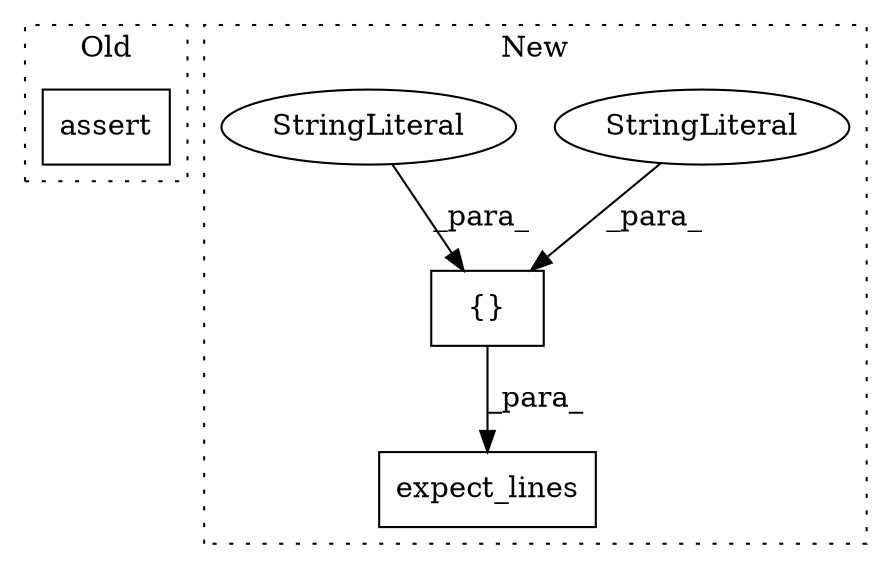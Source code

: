 digraph G {
subgraph cluster0 {
1 [label="assert" a="6" s="5025" l="7" shape="box"];
label = "Old";
style="dotted";
}
subgraph cluster1 {
2 [label="expect_lines" a="32" s="4762,4928" l="13,1" shape="box"];
3 [label="{}" a="4" s="4787,4927" l="1,1" shape="box"];
4 [label="StringLiteral" a="45" s="4888" l="19" shape="ellipse"];
5 [label="StringLiteral" a="45" s="4788" l="19" shape="ellipse"];
label = "New";
style="dotted";
}
3 -> 2 [label="_para_"];
4 -> 3 [label="_para_"];
5 -> 3 [label="_para_"];
}